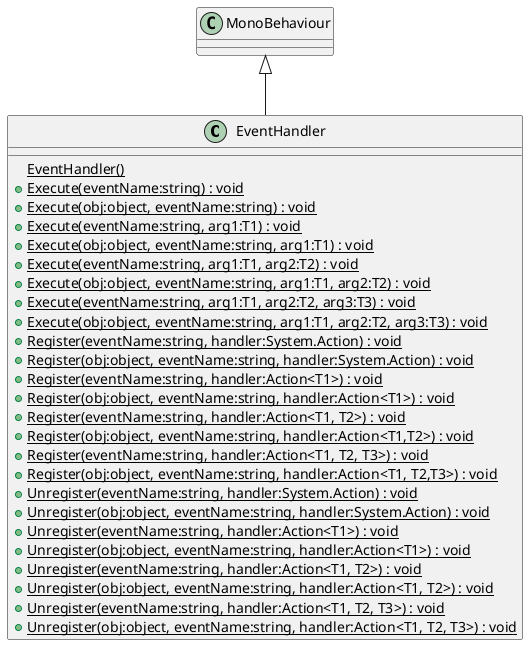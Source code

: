@startuml
class EventHandler {
    {static} EventHandler()
    + {static} Execute(eventName:string) : void
    + {static} Execute(obj:object, eventName:string) : void
    + {static} Execute(eventName:string, arg1:T1) : void
    + {static} Execute(obj:object, eventName:string, arg1:T1) : void
    + {static} Execute(eventName:string, arg1:T1, arg2:T2) : void
    + {static} Execute(obj:object, eventName:string, arg1:T1, arg2:T2) : void
    + {static} Execute(eventName:string, arg1:T1, arg2:T2, arg3:T3) : void
    + {static} Execute(obj:object, eventName:string, arg1:T1, arg2:T2, arg3:T3) : void
    + {static} Register(eventName:string, handler:System.Action) : void
    + {static} Register(obj:object, eventName:string, handler:System.Action) : void
    + {static} Register(eventName:string, handler:Action<T1>) : void
    + {static} Register(obj:object, eventName:string, handler:Action<T1>) : void
    + {static} Register(eventName:string, handler:Action<T1, T2>) : void
    + {static} Register(obj:object, eventName:string, handler:Action<T1,T2>) : void
    + {static} Register(eventName:string, handler:Action<T1, T2, T3>) : void
    + {static} Register(obj:object, eventName:string, handler:Action<T1, T2,T3>) : void
    + {static} Unregister(eventName:string, handler:System.Action) : void
    + {static} Unregister(obj:object, eventName:string, handler:System.Action) : void
    + {static} Unregister(eventName:string, handler:Action<T1>) : void
    + {static} Unregister(obj:object, eventName:string, handler:Action<T1>) : void
    + {static} Unregister(eventName:string, handler:Action<T1, T2>) : void
    + {static} Unregister(obj:object, eventName:string, handler:Action<T1, T2>) : void
    + {static} Unregister(eventName:string, handler:Action<T1, T2, T3>) : void
    + {static} Unregister(obj:object, eventName:string, handler:Action<T1, T2, T3>) : void
}
MonoBehaviour <|-- EventHandler
@enduml
